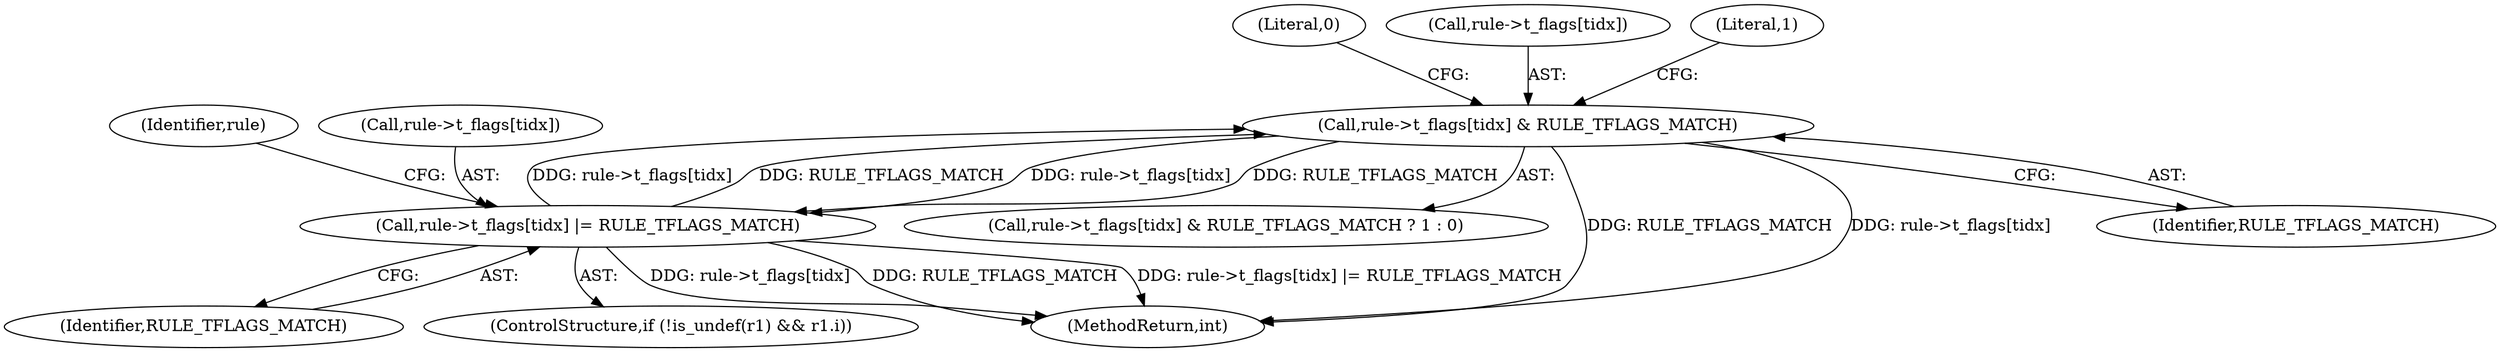 digraph "0_yara_053e67e3ec81cc9268ce30eaf0d6663d8639ed1e@array" {
"1000732" [label="(Call,rule->t_flags[tidx] & RULE_TFLAGS_MATCH)"];
"1000781" [label="(Call,rule->t_flags[tidx] |= RULE_TFLAGS_MATCH)"];
"1000732" [label="(Call,rule->t_flags[tidx] & RULE_TFLAGS_MATCH)"];
"1000740" [label="(Literal,0)"];
"1000733" [label="(Call,rule->t_flags[tidx])"];
"1000739" [label="(Literal,1)"];
"1000731" [label="(Call,rule->t_flags[tidx] & RULE_TFLAGS_MATCH ? 1 : 0)"];
"1000781" [label="(Call,rule->t_flags[tidx] |= RULE_TFLAGS_MATCH)"];
"1000773" [label="(ControlStructure,if (!is_undef(r1) && r1.i))"];
"1002727" [label="(MethodReturn,int)"];
"1000738" [label="(Identifier,RULE_TFLAGS_MATCH)"];
"1000803" [label="(Identifier,rule)"];
"1000787" [label="(Identifier,RULE_TFLAGS_MATCH)"];
"1000732" [label="(Call,rule->t_flags[tidx] & RULE_TFLAGS_MATCH)"];
"1000782" [label="(Call,rule->t_flags[tidx])"];
"1000732" -> "1000731"  [label="AST: "];
"1000732" -> "1000738"  [label="CFG: "];
"1000733" -> "1000732"  [label="AST: "];
"1000738" -> "1000732"  [label="AST: "];
"1000739" -> "1000732"  [label="CFG: "];
"1000740" -> "1000732"  [label="CFG: "];
"1000732" -> "1002727"  [label="DDG: RULE_TFLAGS_MATCH"];
"1000732" -> "1002727"  [label="DDG: rule->t_flags[tidx]"];
"1000781" -> "1000732"  [label="DDG: rule->t_flags[tidx]"];
"1000781" -> "1000732"  [label="DDG: RULE_TFLAGS_MATCH"];
"1000732" -> "1000781"  [label="DDG: rule->t_flags[tidx]"];
"1000732" -> "1000781"  [label="DDG: RULE_TFLAGS_MATCH"];
"1000781" -> "1000773"  [label="AST: "];
"1000781" -> "1000787"  [label="CFG: "];
"1000782" -> "1000781"  [label="AST: "];
"1000787" -> "1000781"  [label="AST: "];
"1000803" -> "1000781"  [label="CFG: "];
"1000781" -> "1002727"  [label="DDG: rule->t_flags[tidx] |= RULE_TFLAGS_MATCH"];
"1000781" -> "1002727"  [label="DDG: rule->t_flags[tidx]"];
"1000781" -> "1002727"  [label="DDG: RULE_TFLAGS_MATCH"];
}
